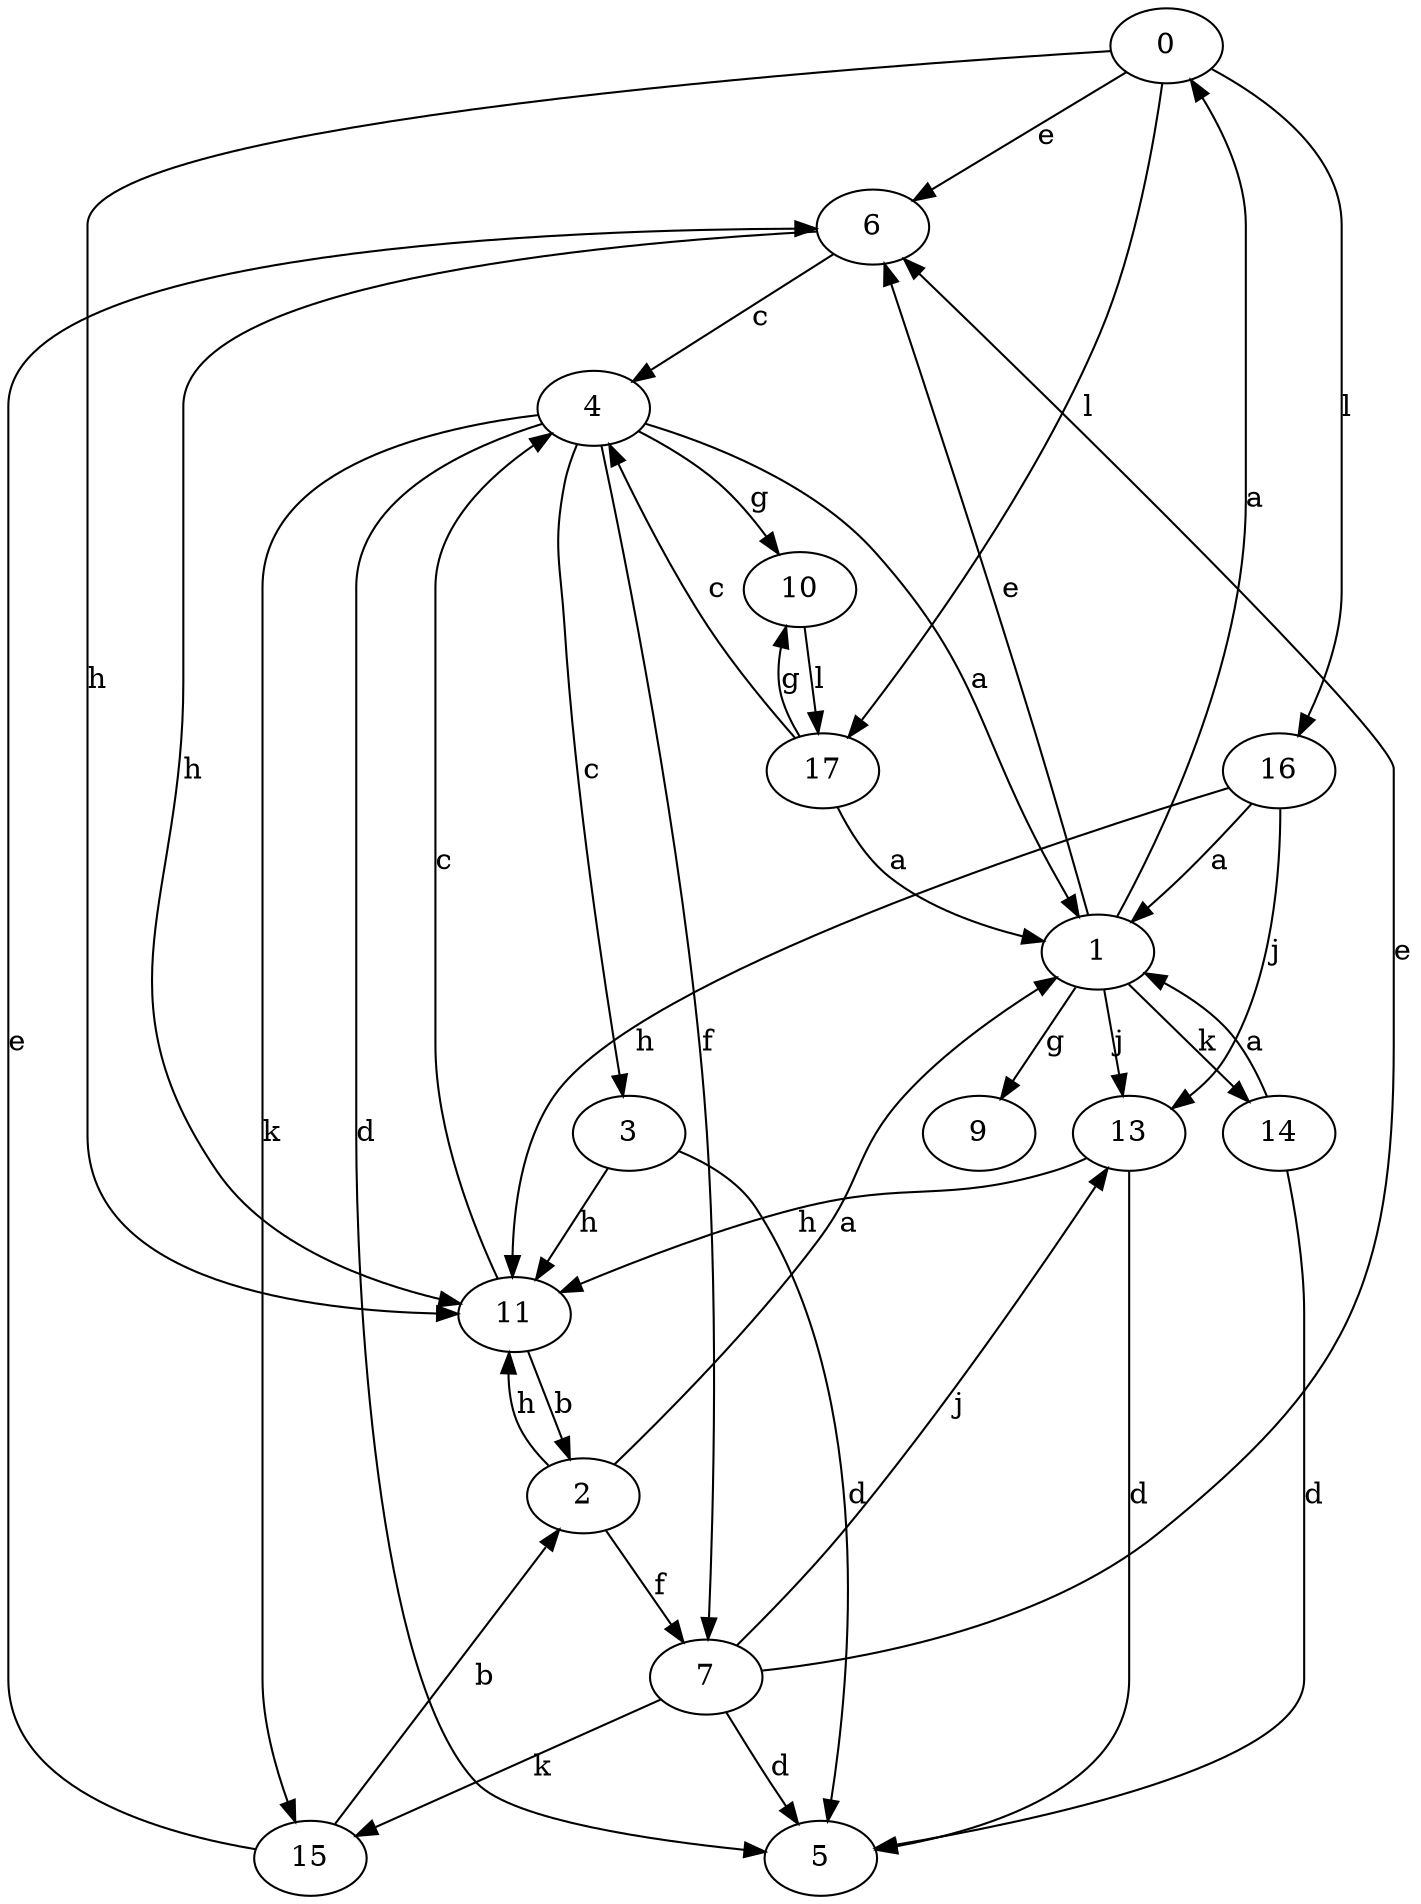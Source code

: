 strict digraph  {
0;
1;
2;
3;
4;
5;
6;
7;
9;
10;
11;
13;
14;
15;
16;
17;
0 -> 6  [label=e];
0 -> 11  [label=h];
0 -> 16  [label=l];
0 -> 17  [label=l];
1 -> 0  [label=a];
1 -> 6  [label=e];
1 -> 9  [label=g];
1 -> 13  [label=j];
1 -> 14  [label=k];
2 -> 1  [label=a];
2 -> 7  [label=f];
2 -> 11  [label=h];
3 -> 5  [label=d];
3 -> 11  [label=h];
4 -> 1  [label=a];
4 -> 3  [label=c];
4 -> 5  [label=d];
4 -> 7  [label=f];
4 -> 10  [label=g];
4 -> 15  [label=k];
6 -> 4  [label=c];
6 -> 11  [label=h];
7 -> 5  [label=d];
7 -> 6  [label=e];
7 -> 13  [label=j];
7 -> 15  [label=k];
10 -> 17  [label=l];
11 -> 2  [label=b];
11 -> 4  [label=c];
13 -> 5  [label=d];
13 -> 11  [label=h];
14 -> 1  [label=a];
14 -> 5  [label=d];
15 -> 2  [label=b];
15 -> 6  [label=e];
16 -> 1  [label=a];
16 -> 11  [label=h];
16 -> 13  [label=j];
17 -> 1  [label=a];
17 -> 4  [label=c];
17 -> 10  [label=g];
}
